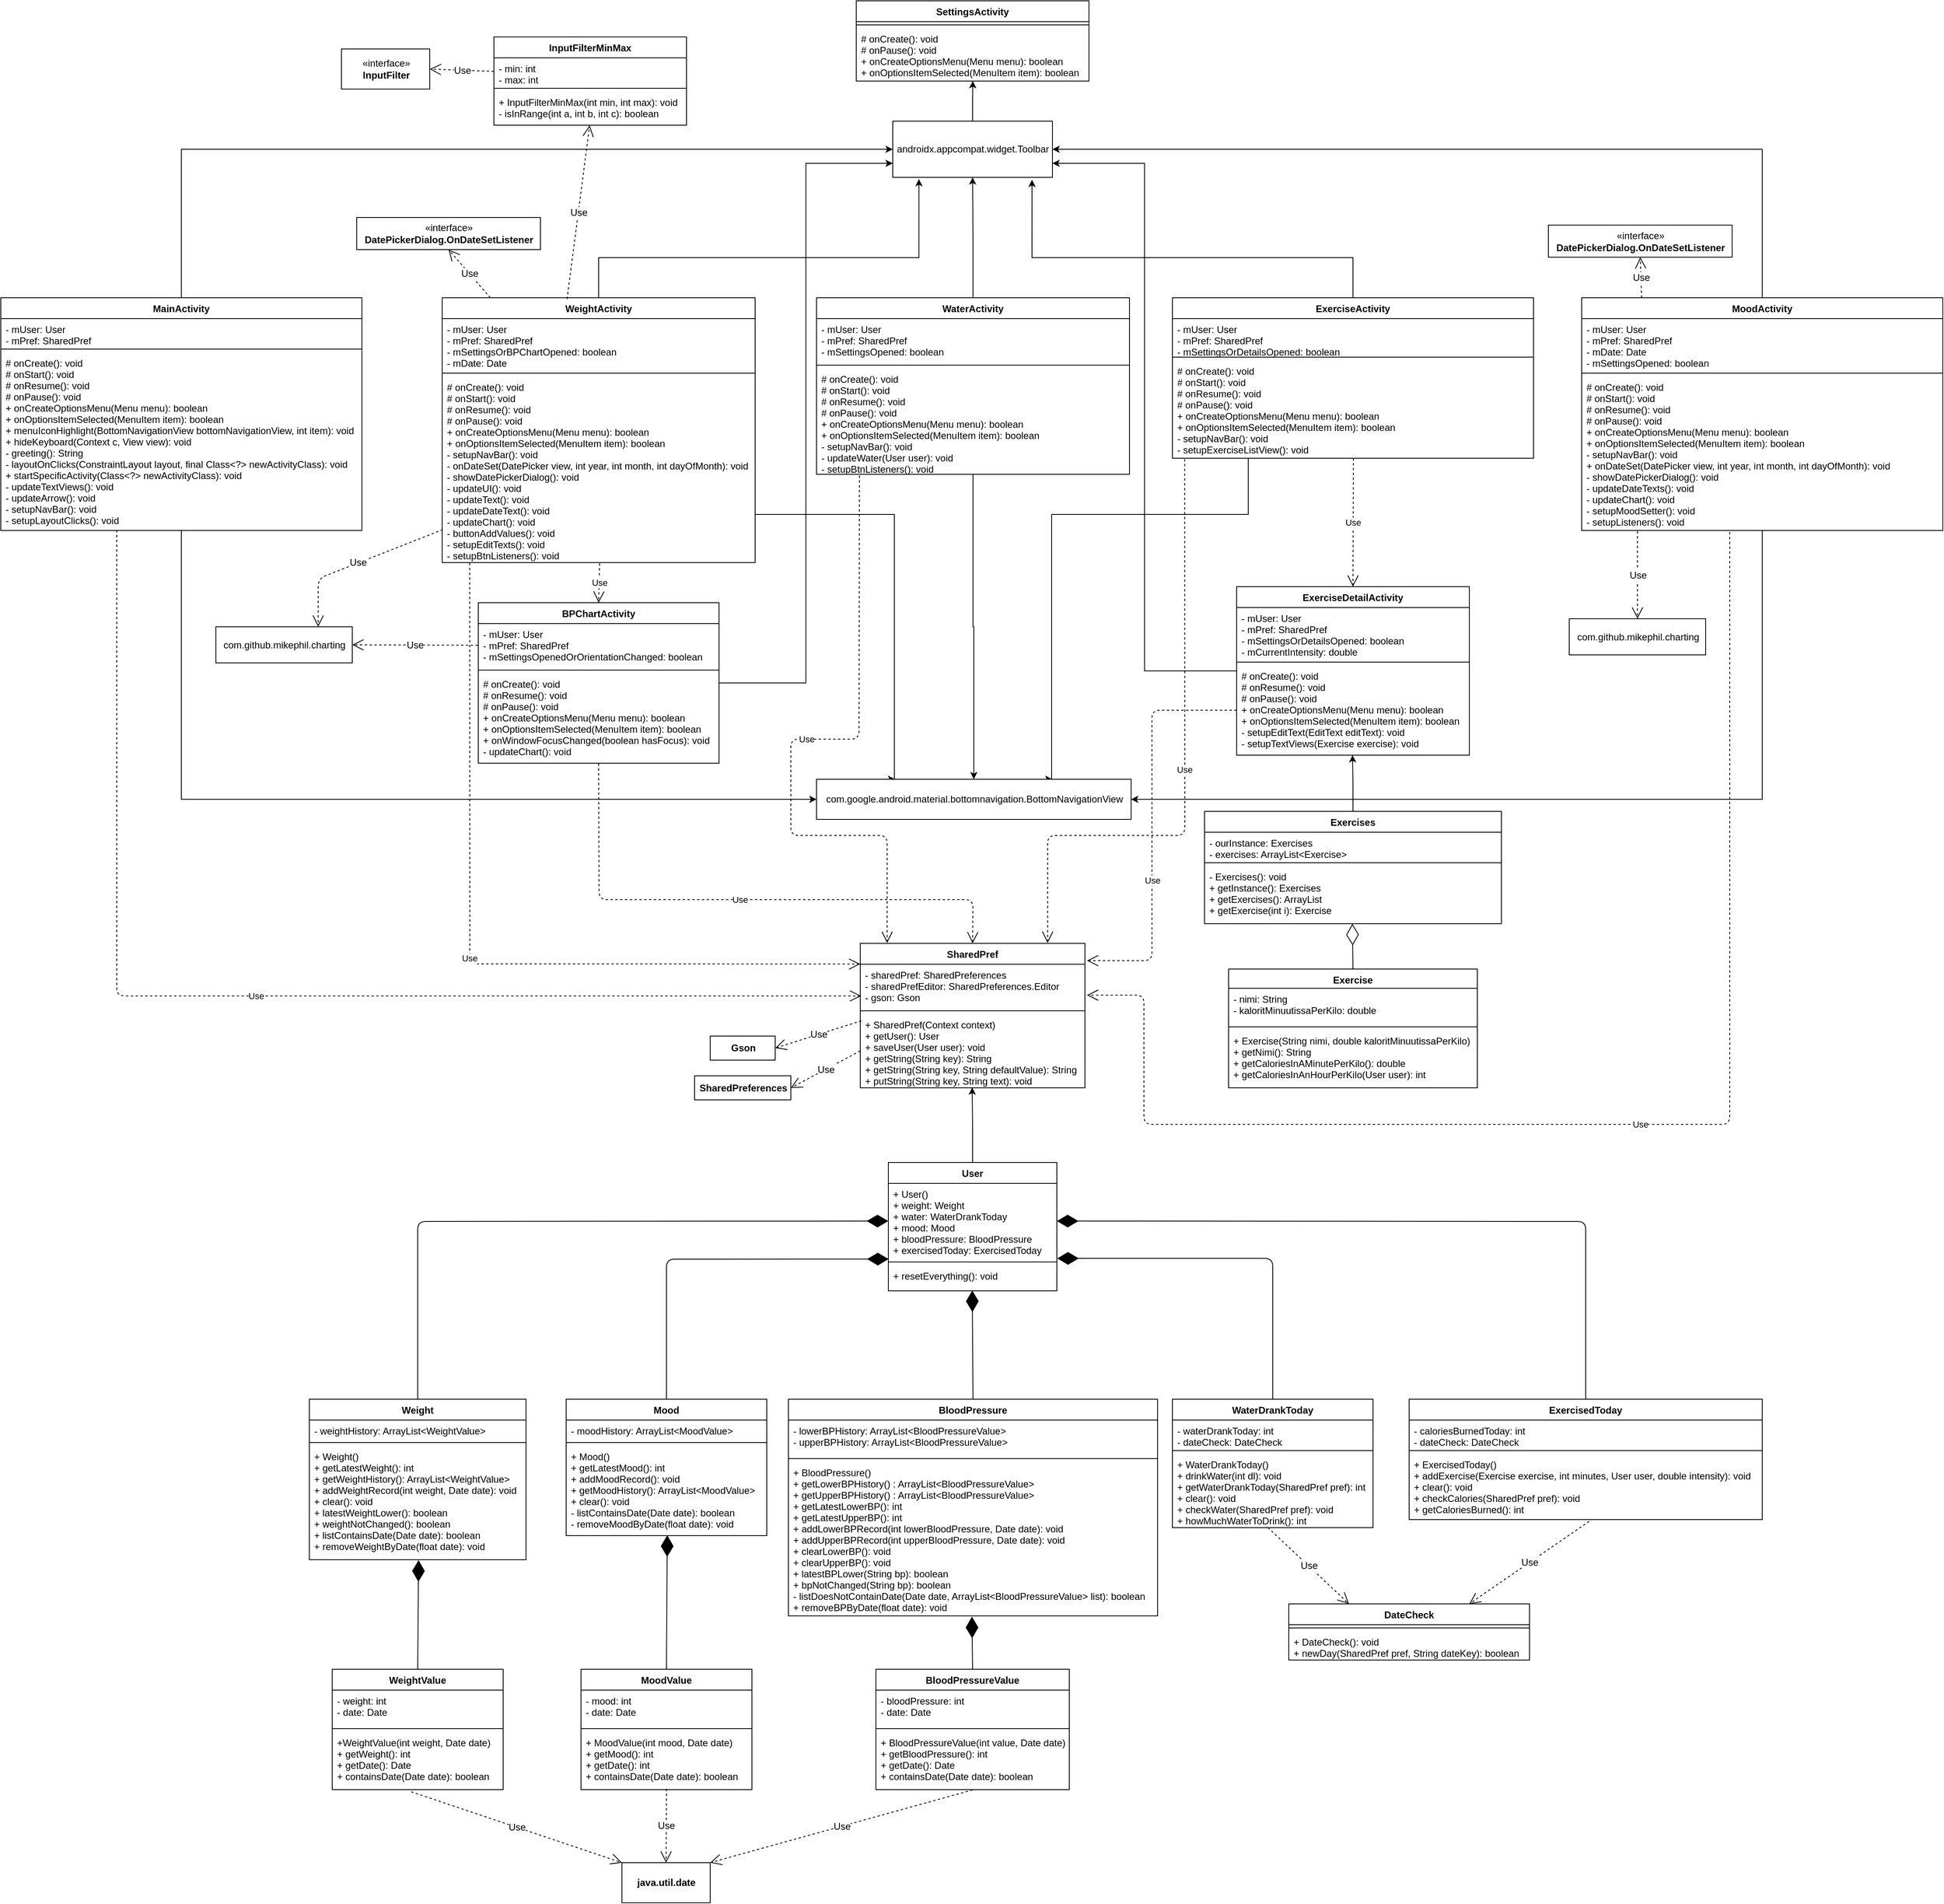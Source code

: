 <mxfile version="12.3.8" type="github" pages="1">
  <diagram id="FKbahxyHsdHMylaBDiBH" name="MeHealth">
    <mxGraphModel dx="4982" dy="3074" grid="1" gridSize="10" guides="1" tooltips="1" connect="1" arrows="1" fold="1" page="1" pageScale="1" pageWidth="827" pageHeight="1169" math="0" shadow="0">
      <root>
        <mxCell id="0"/>
        <mxCell id="1" parent="0"/>
        <mxCell id="xetbOjZ0NvwqFEOl8p7U-7" style="edgeStyle=orthogonalEdgeStyle;rounded=0;orthogonalLoop=1;jettySize=auto;html=1;entryX=0;entryY=0.5;entryDx=0;entryDy=0;fontFamily=Helvetica;fontSize=12;" parent="1" source="yX1x67skVZEZTWmTHK4n-1" target="xetbOjZ0NvwqFEOl8p7U-2" edge="1">
          <mxGeometry relative="1" as="geometry">
            <Array as="points">
              <mxPoint x="-161.5" y="-775"/>
            </Array>
          </mxGeometry>
        </mxCell>
        <mxCell id="xetbOjZ0NvwqFEOl8p7U-17" style="edgeStyle=orthogonalEdgeStyle;rounded=0;orthogonalLoop=1;jettySize=auto;html=1;fontFamily=Helvetica;fontSize=12;entryX=0;entryY=0.5;entryDx=0;entryDy=0;" parent="1" source="yX1x67skVZEZTWmTHK4n-1" target="xetbOjZ0NvwqFEOl8p7U-11" edge="1">
          <mxGeometry relative="1" as="geometry">
            <Array as="points">
              <mxPoint x="-162.5" y="35"/>
            </Array>
            <mxPoint x="567.5" y="120" as="targetPoint"/>
          </mxGeometry>
        </mxCell>
        <mxCell id="yX1x67skVZEZTWmTHK4n-1" value="MainActivity" style="swimlane;fontStyle=1;align=center;verticalAlign=top;childLayout=stackLayout;horizontal=1;startSize=26;horizontalStack=0;resizeParent=1;resizeParentMax=0;resizeLast=0;collapsible=1;marginBottom=0;" parent="1" vertex="1">
          <mxGeometry x="-387" y="-590" width="450" height="290" as="geometry"/>
        </mxCell>
        <mxCell id="yX1x67skVZEZTWmTHK4n-2" value="- mUser: User&#xa;- mPref: SharedPref" style="text;strokeColor=none;fillColor=none;align=left;verticalAlign=top;spacingLeft=4;spacingRight=4;overflow=hidden;rotatable=0;points=[[0,0.5],[1,0.5]];portConstraint=eastwest;" parent="yX1x67skVZEZTWmTHK4n-1" vertex="1">
          <mxGeometry y="26" width="450" height="34" as="geometry"/>
        </mxCell>
        <mxCell id="yX1x67skVZEZTWmTHK4n-3" value="" style="line;strokeWidth=1;fillColor=none;align=left;verticalAlign=middle;spacingTop=-1;spacingLeft=3;spacingRight=3;rotatable=0;labelPosition=right;points=[];portConstraint=eastwest;" parent="yX1x67skVZEZTWmTHK4n-1" vertex="1">
          <mxGeometry y="60" width="450" height="8" as="geometry"/>
        </mxCell>
        <mxCell id="yX1x67skVZEZTWmTHK4n-4" value="# onCreate(): void&#xa;# onStart(): void&#xa;# onResume(): void&#xa;# onPause(): void&#xa;+ onCreateOptionsMenu(Menu menu): boolean&#xa;+ onOptionsItemSelected(MenuItem item): boolean&#xa;+ menuIconHighlight(BottomNavigationView bottomNavigationView, int item): void&#xa;+ hideKeyboard(Context c, View view): void&#xa;- greeting(): String&#xa;- layoutOnClicks(ConstraintLayout layout, final Class&lt;?&gt; newActivityClass): void&#xa;+ startSpecificActivity(Class&lt;?&gt; newActivityClass): void&#xa;- updateTextViews(): void&#xa;- updateArrow(): void &#xa;- setupNavBar(): void&#xa;- setupLayoutClicks(): void" style="text;strokeColor=none;fillColor=none;align=left;verticalAlign=top;spacingLeft=4;spacingRight=4;overflow=hidden;rotatable=0;points=[[0,0.5],[1,0.5]];portConstraint=eastwest;" parent="yX1x67skVZEZTWmTHK4n-1" vertex="1">
          <mxGeometry y="68" width="450" height="222" as="geometry"/>
        </mxCell>
        <mxCell id="xetbOjZ0NvwqFEOl8p7U-6" style="edgeStyle=orthogonalEdgeStyle;rounded=0;orthogonalLoop=1;jettySize=auto;html=1;entryX=0.164;entryY=1.031;entryDx=0;entryDy=0;entryPerimeter=0;fontFamily=Helvetica;fontSize=12;" parent="1" source="yX1x67skVZEZTWmTHK4n-5" target="xetbOjZ0NvwqFEOl8p7U-2" edge="1">
          <mxGeometry relative="1" as="geometry">
            <Array as="points">
              <mxPoint x="358.5" y="-640"/>
              <mxPoint x="757.5" y="-640"/>
            </Array>
          </mxGeometry>
        </mxCell>
        <mxCell id="xetbOjZ0NvwqFEOl8p7U-14" style="edgeStyle=orthogonalEdgeStyle;rounded=0;orthogonalLoop=1;jettySize=auto;html=1;entryX=0.25;entryY=0;entryDx=0;entryDy=0;fontFamily=Helvetica;fontSize=12;" parent="1" source="yX1x67skVZEZTWmTHK4n-5" target="xetbOjZ0NvwqFEOl8p7U-11" edge="1">
          <mxGeometry relative="1" as="geometry">
            <Array as="points">
              <mxPoint x="726.5" y="-320"/>
            </Array>
          </mxGeometry>
        </mxCell>
        <mxCell id="yX1x67skVZEZTWmTHK4n-5" value="WeightActivity&#xa;" style="swimlane;fontStyle=1;align=center;verticalAlign=top;childLayout=stackLayout;horizontal=1;startSize=26;horizontalStack=0;resizeParent=1;resizeParentMax=0;resizeLast=0;collapsible=1;marginBottom=0;" parent="1" vertex="1">
          <mxGeometry x="163" y="-590" width="390" height="330" as="geometry"/>
        </mxCell>
        <mxCell id="U3lXuNvNtGByxPlmGDbf-3" value="Use" style="endArrow=open;endSize=12;dashed=1;html=1;fontFamily=Helvetica;fontSize=12;entryX=0.5;entryY=1;entryDx=0;entryDy=0;" parent="yX1x67skVZEZTWmTHK4n-5" target="U3lXuNvNtGByxPlmGDbf-1" edge="1">
          <mxGeometry width="160" relative="1" as="geometry">
            <mxPoint x="60" as="sourcePoint"/>
            <mxPoint x="220" as="targetPoint"/>
          </mxGeometry>
        </mxCell>
        <mxCell id="yX1x67skVZEZTWmTHK4n-6" value="- mUser: User&#xa;- mPref: SharedPref&#xa;- mSettingsOrBPChartOpened: boolean&#xa;- mDate: Date" style="text;strokeColor=none;fillColor=none;align=left;verticalAlign=top;spacingLeft=4;spacingRight=4;overflow=hidden;rotatable=0;points=[[0,0.5],[1,0.5]];portConstraint=eastwest;" parent="yX1x67skVZEZTWmTHK4n-5" vertex="1">
          <mxGeometry y="26" width="390" height="64" as="geometry"/>
        </mxCell>
        <mxCell id="yX1x67skVZEZTWmTHK4n-7" value="" style="line;strokeWidth=1;fillColor=none;align=left;verticalAlign=middle;spacingTop=-1;spacingLeft=3;spacingRight=3;rotatable=0;labelPosition=right;points=[];portConstraint=eastwest;" parent="yX1x67skVZEZTWmTHK4n-5" vertex="1">
          <mxGeometry y="90" width="390" height="8" as="geometry"/>
        </mxCell>
        <mxCell id="yX1x67skVZEZTWmTHK4n-8" value="# onCreate(): void&#xa;# onStart(): void&#xa;# onResume(): void&#xa;# onPause(): void&#xa;+ onCreateOptionsMenu(Menu menu): boolean&#xa;+ onOptionsItemSelected(MenuItem item): boolean&#xa;- setupNavBar(): void&#xa;- onDateSet(DatePicker view, int year, int month, int dayOfMonth): void&#xa;- showDatePickerDialog(): void&#xa;- updateUI(): void&#xa;- updateText(): void&#xa;- updateDateText(): void&#xa;- updateChart(): void &#xa;- buttonAddValues(): void&#xa;- setupEditTexts(): void&#xa;- setupBtnListeners(): void" style="text;strokeColor=none;fillColor=none;align=left;verticalAlign=top;spacingLeft=4;spacingRight=4;overflow=hidden;rotatable=0;points=[[0,0.5],[1,0.5]];portConstraint=eastwest;" parent="yX1x67skVZEZTWmTHK4n-5" vertex="1">
          <mxGeometry y="98" width="390" height="232" as="geometry"/>
        </mxCell>
        <mxCell id="xetbOjZ0NvwqFEOl8p7U-4" style="edgeStyle=orthogonalEdgeStyle;rounded=0;orthogonalLoop=1;jettySize=auto;html=1;entryX=0.872;entryY=1.043;entryDx=0;entryDy=0;entryPerimeter=0;fontFamily=Helvetica;fontSize=12;" parent="1" source="yX1x67skVZEZTWmTHK4n-9" target="xetbOjZ0NvwqFEOl8p7U-2" edge="1">
          <mxGeometry relative="1" as="geometry">
            <Array as="points">
              <mxPoint x="1298.5" y="-640"/>
              <mxPoint x="898.5" y="-640"/>
            </Array>
          </mxGeometry>
        </mxCell>
        <mxCell id="xetbOjZ0NvwqFEOl8p7U-15" style="edgeStyle=orthogonalEdgeStyle;rounded=0;orthogonalLoop=1;jettySize=auto;html=1;entryX=0.75;entryY=0;entryDx=0;entryDy=0;fontFamily=Helvetica;fontSize=12;" parent="1" source="yX1x67skVZEZTWmTHK4n-9" target="xetbOjZ0NvwqFEOl8p7U-11" edge="1">
          <mxGeometry relative="1" as="geometry">
            <Array as="points">
              <mxPoint x="1167.5" y="-320"/>
              <mxPoint x="922.5" y="-320"/>
            </Array>
          </mxGeometry>
        </mxCell>
        <mxCell id="yX1x67skVZEZTWmTHK4n-9" value="ExerciseActivity" style="swimlane;fontStyle=1;align=center;verticalAlign=top;childLayout=stackLayout;horizontal=1;startSize=26;horizontalStack=0;resizeParent=1;resizeParentMax=0;resizeLast=0;collapsible=1;marginBottom=0;" parent="1" vertex="1">
          <mxGeometry x="1073" y="-590" width="450" height="200" as="geometry"/>
        </mxCell>
        <mxCell id="yX1x67skVZEZTWmTHK4n-10" value="- mUser: User&#xa;- mPref: SharedPref&#xa;- mSettingsOrDetailsOpened: boolean" style="text;strokeColor=none;fillColor=none;align=left;verticalAlign=top;spacingLeft=4;spacingRight=4;overflow=hidden;rotatable=0;points=[[0,0.5],[1,0.5]];portConstraint=eastwest;" parent="yX1x67skVZEZTWmTHK4n-9" vertex="1">
          <mxGeometry y="26" width="450" height="44" as="geometry"/>
        </mxCell>
        <mxCell id="yX1x67skVZEZTWmTHK4n-11" value="" style="line;strokeWidth=1;fillColor=none;align=left;verticalAlign=middle;spacingTop=-1;spacingLeft=3;spacingRight=3;rotatable=0;labelPosition=right;points=[];portConstraint=eastwest;" parent="yX1x67skVZEZTWmTHK4n-9" vertex="1">
          <mxGeometry y="70" width="450" height="8" as="geometry"/>
        </mxCell>
        <mxCell id="yX1x67skVZEZTWmTHK4n-12" value="# onCreate(): void&#xa;# onStart(): void&#xa;# onResume(): void&#xa;# onPause(): void&#xa;+ onCreateOptionsMenu(Menu menu): boolean&#xa;+ onOptionsItemSelected(MenuItem item): boolean&#xa;- setupNavBar(): void&#xa;- setupExerciseListView(): void" style="text;strokeColor=none;fillColor=none;align=left;verticalAlign=top;spacingLeft=4;spacingRight=4;overflow=hidden;rotatable=0;points=[[0,0.5],[1,0.5]];portConstraint=eastwest;" parent="yX1x67skVZEZTWmTHK4n-9" vertex="1">
          <mxGeometry y="78" width="450" height="122" as="geometry"/>
        </mxCell>
        <mxCell id="xetbOjZ0NvwqFEOl8p7U-5" style="edgeStyle=orthogonalEdgeStyle;rounded=0;orthogonalLoop=1;jettySize=auto;html=1;entryX=1;entryY=0.5;entryDx=0;entryDy=0;fontFamily=Helvetica;fontSize=12;" parent="1" source="yX1x67skVZEZTWmTHK4n-13" target="xetbOjZ0NvwqFEOl8p7U-2" edge="1">
          <mxGeometry relative="1" as="geometry">
            <Array as="points">
              <mxPoint x="1808.5" y="-775"/>
            </Array>
          </mxGeometry>
        </mxCell>
        <mxCell id="xetbOjZ0NvwqFEOl8p7U-16" style="edgeStyle=orthogonalEdgeStyle;rounded=0;orthogonalLoop=1;jettySize=auto;html=1;fontFamily=Helvetica;fontSize=12;entryX=1;entryY=0.5;entryDx=0;entryDy=0;" parent="1" source="yX1x67skVZEZTWmTHK4n-13" target="xetbOjZ0NvwqFEOl8p7U-11" edge="1">
          <mxGeometry relative="1" as="geometry">
            <Array as="points">
              <mxPoint x="1807.5" y="35"/>
            </Array>
            <mxPoint x="1037.5" y="100" as="targetPoint"/>
          </mxGeometry>
        </mxCell>
        <mxCell id="yX1x67skVZEZTWmTHK4n-13" value="MoodActivity" style="swimlane;fontStyle=1;align=center;verticalAlign=top;childLayout=stackLayout;horizontal=1;startSize=26;horizontalStack=0;resizeParent=1;resizeParentMax=0;resizeLast=0;collapsible=1;marginBottom=0;" parent="1" vertex="1">
          <mxGeometry x="1583" y="-590" width="450" height="290" as="geometry"/>
        </mxCell>
        <mxCell id="yX1x67skVZEZTWmTHK4n-14" value="- mUser: User&#xa;- mPref: SharedPref&#xa;- mDate: Date&#xa;- mSettingsOpened: boolean" style="text;strokeColor=none;fillColor=none;align=left;verticalAlign=top;spacingLeft=4;spacingRight=4;overflow=hidden;rotatable=0;points=[[0,0.5],[1,0.5]];portConstraint=eastwest;" parent="yX1x67skVZEZTWmTHK4n-13" vertex="1">
          <mxGeometry y="26" width="450" height="64" as="geometry"/>
        </mxCell>
        <mxCell id="yX1x67skVZEZTWmTHK4n-15" value="" style="line;strokeWidth=1;fillColor=none;align=left;verticalAlign=middle;spacingTop=-1;spacingLeft=3;spacingRight=3;rotatable=0;labelPosition=right;points=[];portConstraint=eastwest;" parent="yX1x67skVZEZTWmTHK4n-13" vertex="1">
          <mxGeometry y="90" width="450" height="8" as="geometry"/>
        </mxCell>
        <mxCell id="yX1x67skVZEZTWmTHK4n-16" value="# onCreate(): void&#xa;# onStart(): void&#xa;# onResume(): void&#xa;# onPause(): void&#xa;+ onCreateOptionsMenu(Menu menu): boolean&#xa;+ onOptionsItemSelected(MenuItem item): boolean&#xa;- setupNavBar(): void&#xa;+ onDateSet(DatePicker view, int year, int month, int dayOfMonth): void&#xa;- showDatePickerDialog(): void&#xa;- updateDateTexts(): void&#xa;- updateChart(): void&#xa;- setupMoodSetter(): void&#xa;- setupListeners(): void" style="text;strokeColor=none;fillColor=none;align=left;verticalAlign=top;spacingLeft=4;spacingRight=4;overflow=hidden;rotatable=0;points=[[0,0.5],[1,0.5]];portConstraint=eastwest;" parent="yX1x67skVZEZTWmTHK4n-13" vertex="1">
          <mxGeometry y="98" width="450" height="192" as="geometry"/>
        </mxCell>
        <mxCell id="yX1x67skVZEZTWmTHK4n-21" value="SettingsActivity" style="swimlane;fontStyle=1;align=center;verticalAlign=top;childLayout=stackLayout;horizontal=1;startSize=26;horizontalStack=0;resizeParent=1;resizeParentMax=0;resizeLast=0;collapsible=1;marginBottom=0;" parent="1" vertex="1">
          <mxGeometry x="679" y="-960" width="290" height="100" as="geometry"/>
        </mxCell>
        <mxCell id="yX1x67skVZEZTWmTHK4n-23" value="" style="line;strokeWidth=1;fillColor=none;align=left;verticalAlign=middle;spacingTop=-1;spacingLeft=3;spacingRight=3;rotatable=0;labelPosition=right;points=[];portConstraint=eastwest;" parent="yX1x67skVZEZTWmTHK4n-21" vertex="1">
          <mxGeometry y="26" width="290" height="8" as="geometry"/>
        </mxCell>
        <mxCell id="yX1x67skVZEZTWmTHK4n-24" value="# onCreate(): void&#xa;# onPause(): void&#xa;+ onCreateOptionsMenu(Menu menu): boolean&#xa;+ onOptionsItemSelected(MenuItem item): boolean&#xa;" style="text;strokeColor=none;fillColor=none;align=left;verticalAlign=top;spacingLeft=4;spacingRight=4;overflow=hidden;rotatable=0;points=[[0,0.5],[1,0.5]];portConstraint=eastwest;" parent="yX1x67skVZEZTWmTHK4n-21" vertex="1">
          <mxGeometry y="34" width="290" height="66" as="geometry"/>
        </mxCell>
        <mxCell id="xetbOjZ0NvwqFEOl8p7U-10" style="edgeStyle=orthogonalEdgeStyle;rounded=0;orthogonalLoop=1;jettySize=auto;html=1;entryX=1;entryY=0.75;entryDx=0;entryDy=0;fontFamily=Helvetica;fontSize=12;" parent="1" source="yX1x67skVZEZTWmTHK4n-25" target="xetbOjZ0NvwqFEOl8p7U-2" edge="1">
          <mxGeometry relative="1" as="geometry"/>
        </mxCell>
        <mxCell id="yX1x67skVZEZTWmTHK4n-25" value="ExerciseDetailActivity" style="swimlane;fontStyle=1;align=center;verticalAlign=top;childLayout=stackLayout;horizontal=1;startSize=26;horizontalStack=0;resizeParent=1;resizeParentMax=0;resizeLast=0;collapsible=1;marginBottom=0;" parent="1" vertex="1">
          <mxGeometry x="1153" y="-230" width="290" height="210" as="geometry"/>
        </mxCell>
        <mxCell id="yX1x67skVZEZTWmTHK4n-26" value="- mUser: User&#xa;- mPref: SharedPref&#xa;- mSettingsOrDetailsOpened: boolean&#xa;- mCurrentIntensity: double" style="text;strokeColor=none;fillColor=none;align=left;verticalAlign=top;spacingLeft=4;spacingRight=4;overflow=hidden;rotatable=0;points=[[0,0.5],[1,0.5]];portConstraint=eastwest;" parent="yX1x67skVZEZTWmTHK4n-25" vertex="1">
          <mxGeometry y="26" width="290" height="64" as="geometry"/>
        </mxCell>
        <mxCell id="yX1x67skVZEZTWmTHK4n-27" value="" style="line;strokeWidth=1;fillColor=none;align=left;verticalAlign=middle;spacingTop=-1;spacingLeft=3;spacingRight=3;rotatable=0;labelPosition=right;points=[];portConstraint=eastwest;" parent="yX1x67skVZEZTWmTHK4n-25" vertex="1">
          <mxGeometry y="90" width="290" height="8" as="geometry"/>
        </mxCell>
        <mxCell id="yX1x67skVZEZTWmTHK4n-28" value="# onCreate(): void&#xa;# onResume(): void&#xa;# onPause(): void&#xa;+ onCreateOptionsMenu(Menu menu): boolean&#xa;+ onOptionsItemSelected(MenuItem item): boolean&#xa;- setupEditText(EditText editText): void&#xa;- setupTextViews(Exercise exercise): void&#xa;" style="text;strokeColor=none;fillColor=none;align=left;verticalAlign=top;spacingLeft=4;spacingRight=4;overflow=hidden;rotatable=0;points=[[0,0.5],[1,0.5]];portConstraint=eastwest;" parent="yX1x67skVZEZTWmTHK4n-25" vertex="1">
          <mxGeometry y="98" width="290" height="112" as="geometry"/>
        </mxCell>
        <mxCell id="xetbOjZ0NvwqFEOl8p7U-9" style="edgeStyle=orthogonalEdgeStyle;rounded=0;orthogonalLoop=1;jettySize=auto;html=1;entryX=0;entryY=0.75;entryDx=0;entryDy=0;fontFamily=Helvetica;fontSize=12;" parent="1" source="yX1x67skVZEZTWmTHK4n-29" target="xetbOjZ0NvwqFEOl8p7U-2" edge="1">
          <mxGeometry relative="1" as="geometry"/>
        </mxCell>
        <mxCell id="yX1x67skVZEZTWmTHK4n-29" value="BPChartActivity" style="swimlane;fontStyle=1;align=center;verticalAlign=top;childLayout=stackLayout;horizontal=1;startSize=26;horizontalStack=0;resizeParent=1;resizeParentMax=0;resizeLast=0;collapsible=1;marginBottom=0;" parent="1" vertex="1">
          <mxGeometry x="208" y="-210" width="300" height="200" as="geometry"/>
        </mxCell>
        <mxCell id="yX1x67skVZEZTWmTHK4n-30" value="- mUser: User&#xa;- mPref: SharedPref&#xa;- mSettingsOpenedOrOrientationChanged: boolean" style="text;strokeColor=none;fillColor=none;align=left;verticalAlign=top;spacingLeft=4;spacingRight=4;overflow=hidden;rotatable=0;points=[[0,0.5],[1,0.5]];portConstraint=eastwest;" parent="yX1x67skVZEZTWmTHK4n-29" vertex="1">
          <mxGeometry y="26" width="300" height="54" as="geometry"/>
        </mxCell>
        <mxCell id="yX1x67skVZEZTWmTHK4n-31" value="" style="line;strokeWidth=1;fillColor=none;align=left;verticalAlign=middle;spacingTop=-1;spacingLeft=3;spacingRight=3;rotatable=0;labelPosition=right;points=[];portConstraint=eastwest;" parent="yX1x67skVZEZTWmTHK4n-29" vertex="1">
          <mxGeometry y="80" width="300" height="8" as="geometry"/>
        </mxCell>
        <mxCell id="yX1x67skVZEZTWmTHK4n-32" value="# onCreate(): void&#xa;# onResume(): void&#xa;# onPause(): void&#xa;+ onCreateOptionsMenu(Menu menu): boolean&#xa;+ onOptionsItemSelected(MenuItem item): boolean&#xa;+ onWindowFocusChanged(boolean hasFocus): void&#xa;- updateChart(): void" style="text;strokeColor=none;fillColor=none;align=left;verticalAlign=top;spacingLeft=4;spacingRight=4;overflow=hidden;rotatable=0;points=[[0,0.5],[1,0.5]];portConstraint=eastwest;" parent="yX1x67skVZEZTWmTHK4n-29" vertex="1">
          <mxGeometry y="88" width="300" height="112" as="geometry"/>
        </mxCell>
        <mxCell id="xetbOjZ0NvwqFEOl8p7U-3" style="edgeStyle=orthogonalEdgeStyle;rounded=0;orthogonalLoop=1;jettySize=auto;html=1;entryX=0.5;entryY=1;entryDx=0;entryDy=0;fontFamily=Helvetica;fontSize=12;exitX=0.5;exitY=0;exitDx=0;exitDy=0;" parent="1" source="yX1x67skVZEZTWmTHK4n-17" target="xetbOjZ0NvwqFEOl8p7U-2" edge="1">
          <mxGeometry relative="1" as="geometry"/>
        </mxCell>
        <mxCell id="xetbOjZ0NvwqFEOl8p7U-13" style="edgeStyle=orthogonalEdgeStyle;rounded=0;orthogonalLoop=1;jettySize=auto;html=1;entryX=0.5;entryY=0;entryDx=0;entryDy=0;fontFamily=Helvetica;fontSize=12;" parent="1" source="yX1x67skVZEZTWmTHK4n-17" target="xetbOjZ0NvwqFEOl8p7U-11" edge="1">
          <mxGeometry relative="1" as="geometry"/>
        </mxCell>
        <mxCell id="yX1x67skVZEZTWmTHK4n-17" value="WaterActivity&#xa;" style="swimlane;fontStyle=1;align=center;verticalAlign=top;childLayout=stackLayout;horizontal=1;startSize=26;horizontalStack=0;resizeParent=1;resizeParentMax=0;resizeLast=0;collapsible=1;marginBottom=0;" parent="1" vertex="1">
          <mxGeometry x="629.5" y="-590" width="390" height="220" as="geometry"/>
        </mxCell>
        <mxCell id="yX1x67skVZEZTWmTHK4n-18" value="- mUser: User&#xa;- mPref: SharedPref&#xa;- mSettingsOpened: boolean" style="text;strokeColor=none;fillColor=none;align=left;verticalAlign=top;spacingLeft=4;spacingRight=4;overflow=hidden;rotatable=0;points=[[0,0.5],[1,0.5]];portConstraint=eastwest;" parent="yX1x67skVZEZTWmTHK4n-17" vertex="1">
          <mxGeometry y="26" width="390" height="54" as="geometry"/>
        </mxCell>
        <mxCell id="yX1x67skVZEZTWmTHK4n-19" value="" style="line;strokeWidth=1;fillColor=none;align=left;verticalAlign=middle;spacingTop=-1;spacingLeft=3;spacingRight=3;rotatable=0;labelPosition=right;points=[];portConstraint=eastwest;" parent="yX1x67skVZEZTWmTHK4n-17" vertex="1">
          <mxGeometry y="80" width="390" height="8" as="geometry"/>
        </mxCell>
        <mxCell id="yX1x67skVZEZTWmTHK4n-20" value="# onCreate(): void&#xa;# onStart(): void&#xa;# onResume(): void&#xa;# onPause(): void&#xa;+ onCreateOptionsMenu(Menu menu): boolean&#xa;+ onOptionsItemSelected(MenuItem item): boolean&#xa;- setupNavBar(): void&#xa;- updateWater(User user): void&#xa;- setupBtnListeners(): void&#xa;" style="text;strokeColor=none;fillColor=none;align=left;verticalAlign=top;spacingLeft=4;spacingRight=4;overflow=hidden;rotatable=0;points=[[0,0.5],[1,0.5]];portConstraint=eastwest;" parent="yX1x67skVZEZTWmTHK4n-17" vertex="1">
          <mxGeometry y="88" width="390" height="132" as="geometry"/>
        </mxCell>
        <mxCell id="U3lXuNvNtGByxPlmGDbf-1" value="«interface»&lt;br&gt;&lt;b&gt;DatePickerDialog.OnDateSetListener&lt;/b&gt;" style="html=1;fontFamily=Helvetica;fontSize=12;" parent="1" vertex="1">
          <mxGeometry x="56.5" y="-690" width="229" height="40" as="geometry"/>
        </mxCell>
        <mxCell id="U3lXuNvNtGByxPlmGDbf-4" value="Use" style="endArrow=open;endSize=12;dashed=1;html=1;fontFamily=Helvetica;fontSize=12;entryX=0.5;entryY=1;entryDx=0;entryDy=0;exitX=0.166;exitY=0;exitDx=0;exitDy=0;exitPerimeter=0;" parent="1" source="yX1x67skVZEZTWmTHK4n-13" target="U3lXuNvNtGByxPlmGDbf-5" edge="1">
          <mxGeometry width="160" relative="1" as="geometry">
            <mxPoint x="1723.0" y="-590.0" as="sourcePoint"/>
            <mxPoint x="1993" y="-660" as="targetPoint"/>
          </mxGeometry>
        </mxCell>
        <mxCell id="U3lXuNvNtGByxPlmGDbf-5" value="«interface»&lt;br&gt;&lt;b&gt;DatePickerDialog.OnDateSetListener&lt;/b&gt;" style="html=1;fontFamily=Helvetica;fontSize=12;" parent="1" vertex="1">
          <mxGeometry x="1541.5" y="-680.5" width="229" height="40" as="geometry"/>
        </mxCell>
        <mxCell id="JUJ3YWlET1mfxkH43ivG-1" style="edgeStyle=orthogonalEdgeStyle;rounded=0;orthogonalLoop=1;jettySize=auto;html=1;entryX=0.498;entryY=0.995;entryDx=0;entryDy=0;entryPerimeter=0;exitX=0.5;exitY=0;exitDx=0;exitDy=0;" parent="1" source="BoZ6NvaPZbOIna1a6K3g-1" target="0g05WOXFTbdQwdRqPsYu-45" edge="1">
          <mxGeometry relative="1" as="geometry"/>
        </mxCell>
        <mxCell id="BoZ6NvaPZbOIna1a6K3g-1" value="User" style="swimlane;fontStyle=1;align=center;verticalAlign=top;childLayout=stackLayout;horizontal=1;startSize=26;horizontalStack=0;resizeParent=1;resizeParentMax=0;resizeLast=0;collapsible=1;marginBottom=0;fontFamily=Helvetica;fontSize=12;" parent="1" vertex="1">
          <mxGeometry x="719" y="487.5" width="210" height="160" as="geometry"/>
        </mxCell>
        <mxCell id="BoZ6NvaPZbOIna1a6K3g-2" value="+ User()&#xa;+ weight: Weight&#xa;+ water: WaterDrankToday&#xa;+ mood: Mood&#xa;+ bloodPressure: BloodPressure&#xa;+ exercisedToday: ExercisedToday" style="text;strokeColor=none;fillColor=none;align=left;verticalAlign=top;spacingLeft=4;spacingRight=4;overflow=hidden;rotatable=0;points=[[0,0.5],[1,0.5]];portConstraint=eastwest;" parent="BoZ6NvaPZbOIna1a6K3g-1" vertex="1">
          <mxGeometry y="26" width="210" height="94" as="geometry"/>
        </mxCell>
        <mxCell id="BoZ6NvaPZbOIna1a6K3g-3" value="" style="line;strokeWidth=1;fillColor=none;align=left;verticalAlign=middle;spacingTop=-1;spacingLeft=3;spacingRight=3;rotatable=0;labelPosition=right;points=[];portConstraint=eastwest;" parent="BoZ6NvaPZbOIna1a6K3g-1" vertex="1">
          <mxGeometry y="120" width="210" height="8" as="geometry"/>
        </mxCell>
        <mxCell id="BoZ6NvaPZbOIna1a6K3g-4" value="+ resetEverything(): void" style="text;strokeColor=none;fillColor=none;align=left;verticalAlign=top;spacingLeft=4;spacingRight=4;overflow=hidden;rotatable=0;points=[[0,0.5],[1,0.5]];portConstraint=eastwest;" parent="BoZ6NvaPZbOIna1a6K3g-1" vertex="1">
          <mxGeometry y="128" width="210" height="32" as="geometry"/>
        </mxCell>
        <mxCell id="BoZ6NvaPZbOIna1a6K3g-6" value="Weight" style="swimlane;fontStyle=1;align=center;verticalAlign=top;childLayout=stackLayout;horizontal=1;startSize=26;horizontalStack=0;resizeParent=1;resizeParentMax=0;resizeLast=0;collapsible=1;marginBottom=0;fontFamily=Helvetica;fontSize=12;" parent="1" vertex="1">
          <mxGeometry x="-2.5" y="782.5" width="270" height="200" as="geometry"/>
        </mxCell>
        <mxCell id="BoZ6NvaPZbOIna1a6K3g-7" value="- weightHistory: ArrayList&lt;WeightValue&gt;&#xa;" style="text;strokeColor=none;fillColor=none;align=left;verticalAlign=top;spacingLeft=4;spacingRight=4;overflow=hidden;rotatable=0;points=[[0,0.5],[1,0.5]];portConstraint=eastwest;" parent="BoZ6NvaPZbOIna1a6K3g-6" vertex="1">
          <mxGeometry y="26" width="270" height="24" as="geometry"/>
        </mxCell>
        <mxCell id="BoZ6NvaPZbOIna1a6K3g-8" value="" style="line;strokeWidth=1;fillColor=none;align=left;verticalAlign=middle;spacingTop=-1;spacingLeft=3;spacingRight=3;rotatable=0;labelPosition=right;points=[];portConstraint=eastwest;" parent="BoZ6NvaPZbOIna1a6K3g-6" vertex="1">
          <mxGeometry y="50" width="270" height="8" as="geometry"/>
        </mxCell>
        <mxCell id="BoZ6NvaPZbOIna1a6K3g-9" value="+ Weight()&#xa;+ getLatestWeight(): int&#xa;+ getWeightHistory(): ArrayList&lt;WeightValue&gt;&#xa;+ addWeightRecord(int weight, Date date): void&#xa;+ clear(): void&#xa;+ latestWeightLower(): boolean&#xa;+ weightNotChanged(): boolean&#xa;+ listContainsDate(Date date): boolean&#xa;+ removeWeightByDate(float date): void" style="text;strokeColor=none;fillColor=none;align=left;verticalAlign=top;spacingLeft=4;spacingRight=4;overflow=hidden;rotatable=0;points=[[0,0.5],[1,0.5]];portConstraint=eastwest;" parent="BoZ6NvaPZbOIna1a6K3g-6" vertex="1">
          <mxGeometry y="58" width="270" height="142" as="geometry"/>
        </mxCell>
        <mxCell id="BoZ6NvaPZbOIna1a6K3g-11" value="WaterDrankToday" style="swimlane;fontStyle=1;align=center;verticalAlign=top;childLayout=stackLayout;horizontal=1;startSize=26;horizontalStack=0;resizeParent=1;resizeParentMax=0;resizeLast=0;collapsible=1;marginBottom=0;fontFamily=Helvetica;fontSize=12;" parent="1" vertex="1">
          <mxGeometry x="1073" y="782.5" width="250" height="160" as="geometry"/>
        </mxCell>
        <mxCell id="BoZ6NvaPZbOIna1a6K3g-12" value="- waterDrankToday: int&#xa;- dateCheck: DateCheck" style="text;strokeColor=none;fillColor=none;align=left;verticalAlign=top;spacingLeft=4;spacingRight=4;overflow=hidden;rotatable=0;points=[[0,0.5],[1,0.5]];portConstraint=eastwest;" parent="BoZ6NvaPZbOIna1a6K3g-11" vertex="1">
          <mxGeometry y="26" width="250" height="34" as="geometry"/>
        </mxCell>
        <mxCell id="BoZ6NvaPZbOIna1a6K3g-13" value="" style="line;strokeWidth=1;fillColor=none;align=left;verticalAlign=middle;spacingTop=-1;spacingLeft=3;spacingRight=3;rotatable=0;labelPosition=right;points=[];portConstraint=eastwest;" parent="BoZ6NvaPZbOIna1a6K3g-11" vertex="1">
          <mxGeometry y="60" width="250" height="8" as="geometry"/>
        </mxCell>
        <mxCell id="BoZ6NvaPZbOIna1a6K3g-14" value="+ WaterDrankToday()&#xa;+ drinkWater(int dl): void&#xa;+ getWaterDrankToday(SharedPref pref): int&#xa;+ clear(): void&#xa;+ checkWater(SharedPref pref): void&#xa;+ howMuchWaterToDrink(): int" style="text;strokeColor=none;fillColor=none;align=left;verticalAlign=top;spacingLeft=4;spacingRight=4;overflow=hidden;rotatable=0;points=[[0,0.5],[1,0.5]];portConstraint=eastwest;" parent="BoZ6NvaPZbOIna1a6K3g-11" vertex="1">
          <mxGeometry y="68" width="250" height="92" as="geometry"/>
        </mxCell>
        <mxCell id="BoZ6NvaPZbOIna1a6K3g-16" value="Mood" style="swimlane;fontStyle=1;align=center;verticalAlign=top;childLayout=stackLayout;horizontal=1;startSize=26;horizontalStack=0;resizeParent=1;resizeParentMax=0;resizeLast=0;collapsible=1;marginBottom=0;fontFamily=Helvetica;fontSize=12;" parent="1" vertex="1">
          <mxGeometry x="317.5" y="782.5" width="250" height="170" as="geometry"/>
        </mxCell>
        <mxCell id="BoZ6NvaPZbOIna1a6K3g-17" value="- moodHistory: ArrayList&lt;MoodValue&gt;" style="text;strokeColor=none;fillColor=none;align=left;verticalAlign=top;spacingLeft=4;spacingRight=4;overflow=hidden;rotatable=0;points=[[0,0.5],[1,0.5]];portConstraint=eastwest;" parent="BoZ6NvaPZbOIna1a6K3g-16" vertex="1">
          <mxGeometry y="26" width="250" height="24" as="geometry"/>
        </mxCell>
        <mxCell id="BoZ6NvaPZbOIna1a6K3g-18" value="" style="line;strokeWidth=1;fillColor=none;align=left;verticalAlign=middle;spacingTop=-1;spacingLeft=3;spacingRight=3;rotatable=0;labelPosition=right;points=[];portConstraint=eastwest;" parent="BoZ6NvaPZbOIna1a6K3g-16" vertex="1">
          <mxGeometry y="50" width="250" height="8" as="geometry"/>
        </mxCell>
        <mxCell id="BoZ6NvaPZbOIna1a6K3g-19" value="+ Mood()&#xa;+ getLatestMood(): int&#xa;+ addMoodRecord(): void&#xa;+ getMoodHistory(): ArrayList&lt;MoodValue&gt;&#xa;+ clear(): void&#xa;- listContainsDate(Date date): boolean&#xa;- removeMoodByDate(float date): void" style="text;strokeColor=none;fillColor=none;align=left;verticalAlign=top;spacingLeft=4;spacingRight=4;overflow=hidden;rotatable=0;points=[[0,0.5],[1,0.5]];portConstraint=eastwest;" parent="BoZ6NvaPZbOIna1a6K3g-16" vertex="1">
          <mxGeometry y="58" width="250" height="112" as="geometry"/>
        </mxCell>
        <mxCell id="BoZ6NvaPZbOIna1a6K3g-21" value="BloodPressure" style="swimlane;fontStyle=1;align=center;verticalAlign=top;childLayout=stackLayout;horizontal=1;startSize=26;horizontalStack=0;resizeParent=1;resizeParentMax=0;resizeLast=0;collapsible=1;marginBottom=0;fontFamily=Helvetica;fontSize=12;" parent="1" vertex="1">
          <mxGeometry x="594.5" y="782.5" width="460" height="270" as="geometry"/>
        </mxCell>
        <mxCell id="BoZ6NvaPZbOIna1a6K3g-22" value="- lowerBPHistory: ArrayList&lt;BloodPressureValue&gt;&#xa;- upperBPHistory: ArrayList&lt;BloodPressureValue&gt;" style="text;strokeColor=none;fillColor=none;align=left;verticalAlign=top;spacingLeft=4;spacingRight=4;overflow=hidden;rotatable=0;points=[[0,0.5],[1,0.5]];portConstraint=eastwest;" parent="BoZ6NvaPZbOIna1a6K3g-21" vertex="1">
          <mxGeometry y="26" width="460" height="44" as="geometry"/>
        </mxCell>
        <mxCell id="BoZ6NvaPZbOIna1a6K3g-23" value="" style="line;strokeWidth=1;fillColor=none;align=left;verticalAlign=middle;spacingTop=-1;spacingLeft=3;spacingRight=3;rotatable=0;labelPosition=right;points=[];portConstraint=eastwest;" parent="BoZ6NvaPZbOIna1a6K3g-21" vertex="1">
          <mxGeometry y="70" width="460" height="8" as="geometry"/>
        </mxCell>
        <mxCell id="BoZ6NvaPZbOIna1a6K3g-24" value="+ BloodPressure()&#xa;+ getLowerBPHistory() : ArrayList&lt;BloodPressureValue&gt;&#xa;+ getUpperBPHistory() : ArrayList&lt;BloodPressureValue&gt;&#xa;+ getLatestLowerBP(): int&#xa;+ getLatestUpperBP(): int&#xa;+ addLowerBPRecord(int lowerBloodPressure, Date date): void&#xa;+ addUpperBPRecord(int upperBloodPressure, Date date): void&#xa;+ clearLowerBP(): void&#xa;+ clearUpperBP(): void&#xa;+ latestBPLower(String bp): boolean&#xa;+ bpNotChanged(String bp): boolean&#xa;- listDoesNotContainDate(Date date, ArrayList&lt;BloodPressureValue&gt; list): boolean&#xa;+ removeBPByDate(float date): void" style="text;strokeColor=none;fillColor=none;align=left;verticalAlign=top;spacingLeft=4;spacingRight=4;overflow=hidden;rotatable=0;points=[[0,0.5],[1,0.5]];portConstraint=eastwest;" parent="BoZ6NvaPZbOIna1a6K3g-21" vertex="1">
          <mxGeometry y="78" width="460" height="192" as="geometry"/>
        </mxCell>
        <mxCell id="BoZ6NvaPZbOIna1a6K3g-26" value="ExercisedToday" style="swimlane;fontStyle=1;align=center;verticalAlign=top;childLayout=stackLayout;horizontal=1;startSize=26;horizontalStack=0;resizeParent=1;resizeParentMax=0;resizeLast=0;collapsible=1;marginBottom=0;fontFamily=Helvetica;fontSize=12;" parent="1" vertex="1">
          <mxGeometry x="1368" y="782.5" width="440" height="150" as="geometry"/>
        </mxCell>
        <mxCell id="BoZ6NvaPZbOIna1a6K3g-27" value="- caloriesBurnedToday: int&#xa;- dateCheck: DateCheck" style="text;strokeColor=none;fillColor=none;align=left;verticalAlign=top;spacingLeft=4;spacingRight=4;overflow=hidden;rotatable=0;points=[[0,0.5],[1,0.5]];portConstraint=eastwest;" parent="BoZ6NvaPZbOIna1a6K3g-26" vertex="1">
          <mxGeometry y="26" width="440" height="34" as="geometry"/>
        </mxCell>
        <mxCell id="BoZ6NvaPZbOIna1a6K3g-28" value="" style="line;strokeWidth=1;fillColor=none;align=left;verticalAlign=middle;spacingTop=-1;spacingLeft=3;spacingRight=3;rotatable=0;labelPosition=right;points=[];portConstraint=eastwest;" parent="BoZ6NvaPZbOIna1a6K3g-26" vertex="1">
          <mxGeometry y="60" width="440" height="8" as="geometry"/>
        </mxCell>
        <mxCell id="BoZ6NvaPZbOIna1a6K3g-29" value="+ ExercisedToday()&#xa;+ addExercise(Exercise exercise, int minutes, User user, double intensity): void&#xa;+ clear(): void&#xa;+ checkCalories(SharedPref pref): void&#xa;+ getCaloriesBurned(): int" style="text;strokeColor=none;fillColor=none;align=left;verticalAlign=top;spacingLeft=4;spacingRight=4;overflow=hidden;rotatable=0;points=[[0,0.5],[1,0.5]];portConstraint=eastwest;" parent="BoZ6NvaPZbOIna1a6K3g-26" vertex="1">
          <mxGeometry y="68" width="440" height="82" as="geometry"/>
        </mxCell>
        <mxCell id="BoZ6NvaPZbOIna1a6K3g-31" value="BloodPressureValue" style="swimlane;fontStyle=1;align=center;verticalAlign=top;childLayout=stackLayout;horizontal=1;startSize=26;horizontalStack=0;resizeParent=1;resizeParentMax=0;resizeLast=0;collapsible=1;marginBottom=0;fontFamily=Helvetica;fontSize=12;" parent="1" vertex="1">
          <mxGeometry x="703.5" y="1119" width="241" height="150" as="geometry"/>
        </mxCell>
        <mxCell id="BoZ6NvaPZbOIna1a6K3g-32" value="- bloodPressure: int&#xa;- date: Date" style="text;strokeColor=none;fillColor=none;align=left;verticalAlign=top;spacingLeft=4;spacingRight=4;overflow=hidden;rotatable=0;points=[[0,0.5],[1,0.5]];portConstraint=eastwest;" parent="BoZ6NvaPZbOIna1a6K3g-31" vertex="1">
          <mxGeometry y="26" width="241" height="44" as="geometry"/>
        </mxCell>
        <mxCell id="BoZ6NvaPZbOIna1a6K3g-33" value="" style="line;strokeWidth=1;fillColor=none;align=left;verticalAlign=middle;spacingTop=-1;spacingLeft=3;spacingRight=3;rotatable=0;labelPosition=right;points=[];portConstraint=eastwest;" parent="BoZ6NvaPZbOIna1a6K3g-31" vertex="1">
          <mxGeometry y="70" width="241" height="8" as="geometry"/>
        </mxCell>
        <mxCell id="BoZ6NvaPZbOIna1a6K3g-34" value="+ BloodPressureValue(int value, Date date)&#xa;+ getBloodPressure(): int&#xa;+ getDate(): Date&#xa;+ containsDate(Date date): boolean &#xa;" style="text;strokeColor=none;fillColor=none;align=left;verticalAlign=top;spacingLeft=4;spacingRight=4;overflow=hidden;rotatable=0;points=[[0,0.5],[1,0.5]];portConstraint=eastwest;" parent="BoZ6NvaPZbOIna1a6K3g-31" vertex="1">
          <mxGeometry y="78" width="241" height="72" as="geometry"/>
        </mxCell>
        <mxCell id="BoZ6NvaPZbOIna1a6K3g-36" value="MoodValue" style="swimlane;fontStyle=1;align=center;verticalAlign=top;childLayout=stackLayout;horizontal=1;startSize=26;horizontalStack=0;resizeParent=1;resizeParentMax=0;resizeLast=0;collapsible=1;marginBottom=0;fontFamily=Helvetica;fontSize=12;" parent="1" vertex="1">
          <mxGeometry x="336" y="1119" width="213" height="150" as="geometry"/>
        </mxCell>
        <mxCell id="BoZ6NvaPZbOIna1a6K3g-37" value="- mood: int&#xa;- date: Date" style="text;strokeColor=none;fillColor=none;align=left;verticalAlign=top;spacingLeft=4;spacingRight=4;overflow=hidden;rotatable=0;points=[[0,0.5],[1,0.5]];portConstraint=eastwest;" parent="BoZ6NvaPZbOIna1a6K3g-36" vertex="1">
          <mxGeometry y="26" width="213" height="44" as="geometry"/>
        </mxCell>
        <mxCell id="BoZ6NvaPZbOIna1a6K3g-38" value="" style="line;strokeWidth=1;fillColor=none;align=left;verticalAlign=middle;spacingTop=-1;spacingLeft=3;spacingRight=3;rotatable=0;labelPosition=right;points=[];portConstraint=eastwest;" parent="BoZ6NvaPZbOIna1a6K3g-36" vertex="1">
          <mxGeometry y="70" width="213" height="8" as="geometry"/>
        </mxCell>
        <mxCell id="BoZ6NvaPZbOIna1a6K3g-39" value="+ MoodValue(int mood, Date date)&#xa;+ getMood(): int&#xa;+ getDate(): int&#xa;+ containsDate(Date date): boolean" style="text;strokeColor=none;fillColor=none;align=left;verticalAlign=top;spacingLeft=4;spacingRight=4;overflow=hidden;rotatable=0;points=[[0,0.5],[1,0.5]];portConstraint=eastwest;" parent="BoZ6NvaPZbOIna1a6K3g-36" vertex="1">
          <mxGeometry y="78" width="213" height="72" as="geometry"/>
        </mxCell>
        <mxCell id="BoZ6NvaPZbOIna1a6K3g-41" value="WeightValue" style="swimlane;fontStyle=1;align=center;verticalAlign=top;childLayout=stackLayout;horizontal=1;startSize=26;horizontalStack=0;resizeParent=1;resizeParentMax=0;resizeLast=0;collapsible=1;marginBottom=0;fontFamily=Helvetica;fontSize=12;" parent="1" vertex="1">
          <mxGeometry x="26" y="1119" width="213" height="150" as="geometry"/>
        </mxCell>
        <mxCell id="BoZ6NvaPZbOIna1a6K3g-42" value="- weight: int&#xa;- date: Date" style="text;strokeColor=none;fillColor=none;align=left;verticalAlign=top;spacingLeft=4;spacingRight=4;overflow=hidden;rotatable=0;points=[[0,0.5],[1,0.5]];portConstraint=eastwest;" parent="BoZ6NvaPZbOIna1a6K3g-41" vertex="1">
          <mxGeometry y="26" width="213" height="44" as="geometry"/>
        </mxCell>
        <mxCell id="BoZ6NvaPZbOIna1a6K3g-43" value="" style="line;strokeWidth=1;fillColor=none;align=left;verticalAlign=middle;spacingTop=-1;spacingLeft=3;spacingRight=3;rotatable=0;labelPosition=right;points=[];portConstraint=eastwest;" parent="BoZ6NvaPZbOIna1a6K3g-41" vertex="1">
          <mxGeometry y="70" width="213" height="8" as="geometry"/>
        </mxCell>
        <mxCell id="BoZ6NvaPZbOIna1a6K3g-44" value="+WeightValue(int weight, Date date)&#xa;+ getWeight(): int&#xa;+ getDate(): Date&#xa;+ containsDate(Date date): boolean" style="text;strokeColor=none;fillColor=none;align=left;verticalAlign=top;spacingLeft=4;spacingRight=4;overflow=hidden;rotatable=0;points=[[0,0.5],[1,0.5]];portConstraint=eastwest;" parent="BoZ6NvaPZbOIna1a6K3g-41" vertex="1">
          <mxGeometry y="78" width="213" height="72" as="geometry"/>
        </mxCell>
        <mxCell id="BoZ6NvaPZbOIna1a6K3g-45" value="Use" style="endArrow=open;endSize=12;dashed=1;html=1;fontFamily=Helvetica;fontSize=12;exitX=0.476;exitY=1;exitDx=0;exitDy=0;entryX=0.25;entryY=0;entryDx=0;entryDy=0;exitPerimeter=0;" parent="1" source="BoZ6NvaPZbOIna1a6K3g-14" target="0g05WOXFTbdQwdRqPsYu-35" edge="1">
          <mxGeometry width="160" relative="1" as="geometry">
            <mxPoint x="1181" y="1272.5" as="sourcePoint"/>
            <mxPoint x="1192.5" y="1002.5" as="targetPoint"/>
          </mxGeometry>
        </mxCell>
        <mxCell id="BoZ6NvaPZbOIna1a6K3g-47" value="Use" style="endArrow=open;endSize=12;dashed=1;html=1;fontFamily=Helvetica;fontSize=12;entryX=0.75;entryY=0;entryDx=0;entryDy=0;exitX=0.51;exitY=1.026;exitDx=0;exitDy=0;exitPerimeter=0;" parent="1" source="BoZ6NvaPZbOIna1a6K3g-29" target="0g05WOXFTbdQwdRqPsYu-35" edge="1">
          <mxGeometry width="160" relative="1" as="geometry">
            <mxPoint x="1488" y="1087.5" as="sourcePoint"/>
            <mxPoint x="1596.5" y="997.5" as="targetPoint"/>
          </mxGeometry>
        </mxCell>
        <mxCell id="BoZ6NvaPZbOIna1a6K3g-49" value="Use" style="endArrow=open;endSize=12;dashed=1;html=1;fontFamily=Helvetica;fontSize=12;exitX=0.5;exitY=1.005;exitDx=0;exitDy=0;exitPerimeter=0;entryX=1;entryY=0;entryDx=0;entryDy=0;entryPerimeter=0;" parent="1" source="BoZ6NvaPZbOIna1a6K3g-34" target="BoZ6NvaPZbOIna1a6K3g-52" edge="1">
          <mxGeometry width="160" relative="1" as="geometry">
            <mxPoint x="788" y="1285.5" as="sourcePoint"/>
            <mxPoint x="507.5" y="1410" as="targetPoint"/>
          </mxGeometry>
        </mxCell>
        <mxCell id="BoZ6NvaPZbOIna1a6K3g-51" value="Use" style="endArrow=open;endSize=12;dashed=1;html=1;fontFamily=Helvetica;fontSize=12;entryX=0.5;entryY=0;entryDx=0;entryDy=0;exitX=0.5;exitY=0.986;exitDx=0;exitDy=0;exitPerimeter=0;" parent="1" source="BoZ6NvaPZbOIna1a6K3g-39" target="BoZ6NvaPZbOIna1a6K3g-52" edge="1">
          <mxGeometry width="160" relative="1" as="geometry">
            <mxPoint x="357.5" y="1399" as="sourcePoint"/>
            <mxPoint x="423" y="1533.5" as="targetPoint"/>
          </mxGeometry>
        </mxCell>
        <mxCell id="BoZ6NvaPZbOIna1a6K3g-52" value="&lt;b&gt;java.util.date&lt;/b&gt;" style="html=1;fontFamily=Helvetica;fontSize=12;" parent="1" vertex="1">
          <mxGeometry x="387" y="1360" width="110" height="50" as="geometry"/>
        </mxCell>
        <mxCell id="BoZ6NvaPZbOIna1a6K3g-53" value="Use" style="endArrow=open;endSize=12;dashed=1;html=1;fontFamily=Helvetica;fontSize=12;exitX=0.462;exitY=1.037;exitDx=0;exitDy=0;entryX=0;entryY=0;entryDx=0;entryDy=0;exitPerimeter=0;entryPerimeter=0;" parent="1" source="BoZ6NvaPZbOIna1a6K3g-44" target="BoZ6NvaPZbOIna1a6K3g-52" edge="1">
          <mxGeometry width="160" relative="1" as="geometry">
            <mxPoint x="47.475" y="1398.536" as="sourcePoint"/>
            <mxPoint x="117.5" y="1533.5" as="targetPoint"/>
          </mxGeometry>
        </mxCell>
        <mxCell id="xetbOjZ0NvwqFEOl8p7U-8" style="edgeStyle=orthogonalEdgeStyle;rounded=0;orthogonalLoop=1;jettySize=auto;html=1;entryX=0.501;entryY=0.999;entryDx=0;entryDy=0;entryPerimeter=0;fontFamily=Helvetica;fontSize=12;" parent="1" source="xetbOjZ0NvwqFEOl8p7U-2" target="yX1x67skVZEZTWmTHK4n-24" edge="1">
          <mxGeometry relative="1" as="geometry"/>
        </mxCell>
        <mxCell id="xetbOjZ0NvwqFEOl8p7U-2" value="androidx.appcompat.widget.Toolbar" style="html=1;fontFamily=Helvetica;fontSize=12;" parent="1" vertex="1">
          <mxGeometry x="724.5" y="-810" width="199" height="70" as="geometry"/>
        </mxCell>
        <mxCell id="xetbOjZ0NvwqFEOl8p7U-11" value="com.google.android.material.bottomnavigation.BottomNavigationView" style="html=1;fontFamily=Helvetica;fontSize=12;" parent="1" vertex="1">
          <mxGeometry x="629.5" y="10" width="392" height="50" as="geometry"/>
        </mxCell>
        <mxCell id="0g05WOXFTbdQwdRqPsYu-27" value="Exercise" style="swimlane;fontStyle=1;align=center;verticalAlign=top;childLayout=stackLayout;horizontal=1;startSize=24;horizontalStack=0;resizeParent=1;resizeParentMax=0;resizeLast=0;collapsible=1;marginBottom=0;fontFamily=Helvetica;fontSize=12;" parent="1" vertex="1">
          <mxGeometry x="1143" y="246.5" width="310" height="148" as="geometry"/>
        </mxCell>
        <mxCell id="0g05WOXFTbdQwdRqPsYu-28" value="- nimi: String&#xa;- kaloritMinuutissaPerKilo: double" style="text;strokeColor=none;fillColor=none;align=left;verticalAlign=top;spacingLeft=4;spacingRight=4;overflow=hidden;rotatable=0;points=[[0,0.5],[1,0.5]];portConstraint=eastwest;" parent="0g05WOXFTbdQwdRqPsYu-27" vertex="1">
          <mxGeometry y="24" width="310" height="44" as="geometry"/>
        </mxCell>
        <mxCell id="0g05WOXFTbdQwdRqPsYu-29" value="" style="line;strokeWidth=1;fillColor=none;align=left;verticalAlign=middle;spacingTop=-1;spacingLeft=3;spacingRight=3;rotatable=0;labelPosition=right;points=[];portConstraint=eastwest;" parent="0g05WOXFTbdQwdRqPsYu-27" vertex="1">
          <mxGeometry y="68" width="310" height="8" as="geometry"/>
        </mxCell>
        <mxCell id="0g05WOXFTbdQwdRqPsYu-30" value="+ Exercise(String nimi, double kaloritMinuutissaPerKilo)&#xa;+ getNimi(): String&#xa;+ getCaloriesInAMinutePerKilo(): double&#xa;+ getCaloriesInAnHourPerKilo(User user): int&#xa;" style="text;strokeColor=none;fillColor=none;align=left;verticalAlign=top;spacingLeft=4;spacingRight=4;overflow=hidden;rotatable=0;points=[[0,0.5],[1,0.5]];portConstraint=eastwest;" parent="0g05WOXFTbdQwdRqPsYu-27" vertex="1">
          <mxGeometry y="76" width="310" height="72" as="geometry"/>
        </mxCell>
        <mxCell id="0g05WOXFTbdQwdRqPsYu-66" style="edgeStyle=orthogonalEdgeStyle;rounded=0;orthogonalLoop=1;jettySize=auto;html=1;entryX=0.498;entryY=1;entryDx=0;entryDy=0;entryPerimeter=0;fontFamily=Helvetica;fontSize=12;" parent="1" source="0g05WOXFTbdQwdRqPsYu-31" target="yX1x67skVZEZTWmTHK4n-28" edge="1">
          <mxGeometry relative="1" as="geometry"/>
        </mxCell>
        <mxCell id="0g05WOXFTbdQwdRqPsYu-31" value="Exercises" style="swimlane;fontStyle=1;align=center;verticalAlign=top;childLayout=stackLayout;horizontal=1;startSize=26;horizontalStack=0;resizeParent=1;resizeParentMax=0;resizeLast=0;collapsible=1;marginBottom=0;fontFamily=Helvetica;fontSize=12;" parent="1" vertex="1">
          <mxGeometry x="1113" y="50" width="370" height="140" as="geometry"/>
        </mxCell>
        <mxCell id="0g05WOXFTbdQwdRqPsYu-32" value="- ourInstance: Exercises&#xa;- exercises: ArrayList&lt;Exercise&gt;" style="text;strokeColor=none;fillColor=none;align=left;verticalAlign=top;spacingLeft=4;spacingRight=4;overflow=hidden;rotatable=0;points=[[0,0.5],[1,0.5]];portConstraint=eastwest;" parent="0g05WOXFTbdQwdRqPsYu-31" vertex="1">
          <mxGeometry y="26" width="370" height="34" as="geometry"/>
        </mxCell>
        <mxCell id="0g05WOXFTbdQwdRqPsYu-33" value="" style="line;strokeWidth=1;fillColor=none;align=left;verticalAlign=middle;spacingTop=-1;spacingLeft=3;spacingRight=3;rotatable=0;labelPosition=right;points=[];portConstraint=eastwest;" parent="0g05WOXFTbdQwdRqPsYu-31" vertex="1">
          <mxGeometry y="60" width="370" height="8" as="geometry"/>
        </mxCell>
        <mxCell id="0g05WOXFTbdQwdRqPsYu-34" value="- Exercises(): void&#xa;+ getInstance(): Exercises&#xa;+ getExercises(): ArrayList&#xa;+ getExercise(int i): Exercise" style="text;strokeColor=none;fillColor=none;align=left;verticalAlign=top;spacingLeft=4;spacingRight=4;overflow=hidden;rotatable=0;points=[[0,0.5],[1,0.5]];portConstraint=eastwest;" parent="0g05WOXFTbdQwdRqPsYu-31" vertex="1">
          <mxGeometry y="68" width="370" height="72" as="geometry"/>
        </mxCell>
        <mxCell id="0g05WOXFTbdQwdRqPsYu-35" value="DateCheck" style="swimlane;fontStyle=1;align=center;verticalAlign=top;childLayout=stackLayout;horizontal=1;startSize=26;horizontalStack=0;resizeParent=1;resizeParentMax=0;resizeLast=0;collapsible=1;marginBottom=0;fontFamily=Helvetica;fontSize=12;" parent="1" vertex="1">
          <mxGeometry x="1218" y="1037.5" width="300" height="70" as="geometry"/>
        </mxCell>
        <mxCell id="0g05WOXFTbdQwdRqPsYu-36" value="" style="line;strokeWidth=1;fillColor=none;align=left;verticalAlign=middle;spacingTop=-1;spacingLeft=3;spacingRight=3;rotatable=0;labelPosition=right;points=[];portConstraint=eastwest;" parent="0g05WOXFTbdQwdRqPsYu-35" vertex="1">
          <mxGeometry y="26" width="300" height="8" as="geometry"/>
        </mxCell>
        <mxCell id="0g05WOXFTbdQwdRqPsYu-37" value="+ DateCheck(): void&#xa;+ newDay(SharedPref pref, String dateKey): boolean" style="text;strokeColor=none;fillColor=none;align=left;verticalAlign=top;spacingLeft=4;spacingRight=4;overflow=hidden;rotatable=0;points=[[0,0.5],[1,0.5]];portConstraint=eastwest;" parent="0g05WOXFTbdQwdRqPsYu-35" vertex="1">
          <mxGeometry y="34" width="300" height="36" as="geometry"/>
        </mxCell>
        <mxCell id="0g05WOXFTbdQwdRqPsYu-38" value="InputFilterMinMax" style="swimlane;fontStyle=1;align=center;verticalAlign=top;childLayout=stackLayout;horizontal=1;startSize=26;horizontalStack=0;resizeParent=1;resizeParentMax=0;resizeLast=0;collapsible=1;marginBottom=0;fontFamily=Helvetica;fontSize=12;" parent="1" vertex="1">
          <mxGeometry x="227.5" y="-915" width="240" height="110" as="geometry"/>
        </mxCell>
        <mxCell id="0g05WOXFTbdQwdRqPsYu-39" value="- min: int&#xa;- max: int" style="text;strokeColor=none;fillColor=none;align=left;verticalAlign=top;spacingLeft=4;spacingRight=4;overflow=hidden;rotatable=0;points=[[0,0.5],[1,0.5]];portConstraint=eastwest;" parent="0g05WOXFTbdQwdRqPsYu-38" vertex="1">
          <mxGeometry y="26" width="240" height="34" as="geometry"/>
        </mxCell>
        <mxCell id="0g05WOXFTbdQwdRqPsYu-40" value="" style="line;strokeWidth=1;fillColor=none;align=left;verticalAlign=middle;spacingTop=-1;spacingLeft=3;spacingRight=3;rotatable=0;labelPosition=right;points=[];portConstraint=eastwest;" parent="0g05WOXFTbdQwdRqPsYu-38" vertex="1">
          <mxGeometry y="60" width="240" height="8" as="geometry"/>
        </mxCell>
        <mxCell id="0g05WOXFTbdQwdRqPsYu-41" value="+ InputFilterMinMax(int min, int max): void&#xa;- isInRange(int a, int b, int c): boolean" style="text;strokeColor=none;fillColor=none;align=left;verticalAlign=top;spacingLeft=4;spacingRight=4;overflow=hidden;rotatable=0;points=[[0,0.5],[1,0.5]];portConstraint=eastwest;" parent="0g05WOXFTbdQwdRqPsYu-38" vertex="1">
          <mxGeometry y="68" width="240" height="42" as="geometry"/>
        </mxCell>
        <mxCell id="0g05WOXFTbdQwdRqPsYu-42" value="SharedPref" style="swimlane;fontStyle=1;align=center;verticalAlign=top;childLayout=stackLayout;horizontal=1;startSize=26;horizontalStack=0;resizeParent=1;resizeParentMax=0;resizeLast=0;collapsible=1;marginBottom=0;fontFamily=Helvetica;fontSize=12;" parent="1" vertex="1">
          <mxGeometry x="684" y="214.5" width="280" height="180" as="geometry"/>
        </mxCell>
        <mxCell id="0g05WOXFTbdQwdRqPsYu-43" value="- sharedPref: SharedPreferences&#xa;- sharedPrefEditor: SharedPreferences.Editor&#xa;- gson: Gson" style="text;strokeColor=none;fillColor=none;align=left;verticalAlign=top;spacingLeft=4;spacingRight=4;overflow=hidden;rotatable=0;points=[[0,0.5],[1,0.5]];portConstraint=eastwest;" parent="0g05WOXFTbdQwdRqPsYu-42" vertex="1">
          <mxGeometry y="26" width="280" height="54" as="geometry"/>
        </mxCell>
        <mxCell id="0g05WOXFTbdQwdRqPsYu-44" value="" style="line;strokeWidth=1;fillColor=none;align=left;verticalAlign=middle;spacingTop=-1;spacingLeft=3;spacingRight=3;rotatable=0;labelPosition=right;points=[];portConstraint=eastwest;" parent="0g05WOXFTbdQwdRqPsYu-42" vertex="1">
          <mxGeometry y="80" width="280" height="8" as="geometry"/>
        </mxCell>
        <mxCell id="0g05WOXFTbdQwdRqPsYu-45" value="+ SharedPref(Context context)&#xa;+ getUser(): User&#xa;+ saveUser(User user): void&#xa;+ getString(String key): String&#xa;+ getString(String key, String defaultValue): String&#xa;+ putString(String key, String text): void" style="text;strokeColor=none;fillColor=none;align=left;verticalAlign=top;spacingLeft=4;spacingRight=4;overflow=hidden;rotatable=0;points=[[0,0.5],[1,0.5]];portConstraint=eastwest;" parent="0g05WOXFTbdQwdRqPsYu-42" vertex="1">
          <mxGeometry y="88" width="280" height="92" as="geometry"/>
        </mxCell>
        <mxCell id="0g05WOXFTbdQwdRqPsYu-46" value="" style="endArrow=diamondThin;endFill=0;endSize=24;html=1;fontFamily=Helvetica;fontSize=12;entryX=0.498;entryY=1.002;entryDx=0;entryDy=0;entryPerimeter=0;exitX=0.5;exitY=0;exitDx=0;exitDy=0;" parent="1" source="0g05WOXFTbdQwdRqPsYu-27" target="0g05WOXFTbdQwdRqPsYu-34" edge="1">
          <mxGeometry width="160" relative="1" as="geometry">
            <mxPoint x="530" y="520" as="sourcePoint"/>
            <mxPoint x="690" y="520" as="targetPoint"/>
          </mxGeometry>
        </mxCell>
        <mxCell id="0g05WOXFTbdQwdRqPsYu-47" value="Use" style="endArrow=open;endSize=12;dashed=1;html=1;fontFamily=Helvetica;fontSize=12;exitX=0;exitY=0.5;exitDx=0;exitDy=0;entryX=1;entryY=0.5;entryDx=0;entryDy=0;" parent="1" source="0g05WOXFTbdQwdRqPsYu-39" target="0g05WOXFTbdQwdRqPsYu-48" edge="1">
          <mxGeometry width="160" relative="1" as="geometry">
            <mxPoint x="-463" y="-747" as="sourcePoint"/>
            <mxPoint x="-376.5" y="-710" as="targetPoint"/>
          </mxGeometry>
        </mxCell>
        <mxCell id="0g05WOXFTbdQwdRqPsYu-48" value="«interface»&lt;br&gt;&lt;b&gt;InputFilter&lt;/b&gt;" style="html=1;fontFamily=Helvetica;fontSize=12;" parent="1" vertex="1">
          <mxGeometry x="37.5" y="-900" width="110" height="50" as="geometry"/>
        </mxCell>
        <mxCell id="0g05WOXFTbdQwdRqPsYu-50" value="&lt;b&gt;SharedPreferences&lt;/b&gt;" style="html=1;fontFamily=Helvetica;fontSize=12;" parent="1" vertex="1">
          <mxGeometry x="477.5" y="379.5" width="120" height="30" as="geometry"/>
        </mxCell>
        <mxCell id="0g05WOXFTbdQwdRqPsYu-51" value="Use" style="endArrow=open;endSize=12;dashed=1;html=1;fontFamily=Helvetica;fontSize=12;exitX=0.005;exitY=0.092;exitDx=0;exitDy=0;entryX=1;entryY=0.5;entryDx=0;entryDy=0;exitPerimeter=0;" parent="1" source="0g05WOXFTbdQwdRqPsYu-45" target="0g05WOXFTbdQwdRqPsYu-52" edge="1">
          <mxGeometry width="160" relative="1" as="geometry">
            <mxPoint x="519" y="470" as="sourcePoint"/>
            <mxPoint x="519" y="390" as="targetPoint"/>
          </mxGeometry>
        </mxCell>
        <mxCell id="0g05WOXFTbdQwdRqPsYu-52" value="&lt;b&gt;Gson&lt;/b&gt;" style="html=1;fontFamily=Helvetica;fontSize=12;" parent="1" vertex="1">
          <mxGeometry x="497" y="330" width="81" height="30" as="geometry"/>
        </mxCell>
        <mxCell id="0g05WOXFTbdQwdRqPsYu-53" value="" style="endArrow=diamondThin;endFill=1;endSize=24;html=1;fontFamily=Helvetica;fontSize=12;exitX=0.5;exitY=0;exitDx=0;exitDy=0;entryX=0.504;entryY=0.996;entryDx=0;entryDy=0;entryPerimeter=0;" parent="1" source="BoZ6NvaPZbOIna1a6K3g-36" target="BoZ6NvaPZbOIna1a6K3g-19" edge="1">
          <mxGeometry width="160" relative="1" as="geometry">
            <mxPoint x="378" y="979" as="sourcePoint"/>
            <mxPoint x="528" y="1059" as="targetPoint"/>
          </mxGeometry>
        </mxCell>
        <mxCell id="0g05WOXFTbdQwdRqPsYu-55" value="" style="endArrow=diamondThin;endFill=1;endSize=24;html=1;fontFamily=Helvetica;fontSize=12;exitX=0.5;exitY=0;exitDx=0;exitDy=0;entryX=0.504;entryY=1.004;entryDx=0;entryDy=0;entryPerimeter=0;" parent="1" source="BoZ6NvaPZbOIna1a6K3g-41" target="BoZ6NvaPZbOIna1a6K3g-9" edge="1">
          <mxGeometry width="160" relative="1" as="geometry">
            <mxPoint x="48" y="1039" as="sourcePoint"/>
            <mxPoint x="158" y="1069" as="targetPoint"/>
          </mxGeometry>
        </mxCell>
        <mxCell id="0g05WOXFTbdQwdRqPsYu-56" value="" style="endArrow=diamondThin;endFill=1;endSize=24;html=1;fontFamily=Helvetica;fontSize=12;exitX=0.5;exitY=0;exitDx=0;exitDy=0;entryX=0.497;entryY=1.005;entryDx=0;entryDy=0;entryPerimeter=0;" parent="1" source="BoZ6NvaPZbOIna1a6K3g-31" target="BoZ6NvaPZbOIna1a6K3g-24" edge="1">
          <mxGeometry width="160" relative="1" as="geometry">
            <mxPoint x="788" y="1059" as="sourcePoint"/>
            <mxPoint x="858" y="1089" as="targetPoint"/>
          </mxGeometry>
        </mxCell>
        <mxCell id="0g05WOXFTbdQwdRqPsYu-57" value="" style="endArrow=diamondThin;endFill=1;endSize=24;html=1;fontFamily=Helvetica;fontSize=12;exitX=0.5;exitY=0;exitDx=0;exitDy=0;entryX=0.498;entryY=0.984;entryDx=0;entryDy=0;entryPerimeter=0;" parent="1" source="BoZ6NvaPZbOIna1a6K3g-21" target="BoZ6NvaPZbOIna1a6K3g-4" edge="1">
          <mxGeometry width="160" relative="1" as="geometry">
            <mxPoint x="738" y="729" as="sourcePoint"/>
            <mxPoint x="821" y="719" as="targetPoint"/>
          </mxGeometry>
        </mxCell>
        <mxCell id="0g05WOXFTbdQwdRqPsYu-58" value="" style="endArrow=diamondThin;endFill=1;endSize=24;html=1;fontFamily=Helvetica;fontSize=12;exitX=0.5;exitY=0;exitDx=0;exitDy=0;entryX=0.002;entryY=1.004;entryDx=0;entryDy=0;entryPerimeter=0;" parent="1" source="BoZ6NvaPZbOIna1a6K3g-16" target="BoZ6NvaPZbOIna1a6K3g-2" edge="1">
          <mxGeometry width="160" relative="1" as="geometry">
            <mxPoint x="308" y="709" as="sourcePoint"/>
            <mxPoint x="448" y="699" as="targetPoint"/>
            <Array as="points">
              <mxPoint x="442.5" y="608"/>
            </Array>
          </mxGeometry>
        </mxCell>
        <mxCell id="0g05WOXFTbdQwdRqPsYu-59" value="" style="endArrow=diamondThin;endFill=1;endSize=24;html=1;fontFamily=Helvetica;fontSize=12;exitX=0.5;exitY=0;exitDx=0;exitDy=0;entryX=0;entryY=0.5;entryDx=0;entryDy=0;" parent="1" source="BoZ6NvaPZbOIna1a6K3g-6" target="BoZ6NvaPZbOIna1a6K3g-2" edge="1">
          <mxGeometry width="160" relative="1" as="geometry">
            <mxPoint x="28" y="719" as="sourcePoint"/>
            <mxPoint x="128" y="719" as="targetPoint"/>
            <Array as="points">
              <mxPoint x="132.5" y="561"/>
            </Array>
          </mxGeometry>
        </mxCell>
        <mxCell id="0g05WOXFTbdQwdRqPsYu-60" value="" style="endArrow=diamondThin;endFill=1;endSize=24;html=1;fontFamily=Helvetica;fontSize=12;exitX=0.5;exitY=0;exitDx=0;exitDy=0;entryX=1.002;entryY=0.995;entryDx=0;entryDy=0;entryPerimeter=0;" parent="1" source="BoZ6NvaPZbOIna1a6K3g-11" target="BoZ6NvaPZbOIna1a6K3g-2" edge="1">
          <mxGeometry width="160" relative="1" as="geometry">
            <mxPoint x="1098" y="699" as="sourcePoint"/>
            <mxPoint x="1198" y="619" as="targetPoint"/>
            <Array as="points">
              <mxPoint x="1198" y="607"/>
            </Array>
          </mxGeometry>
        </mxCell>
        <mxCell id="0g05WOXFTbdQwdRqPsYu-61" value="" style="endArrow=diamondThin;endFill=1;endSize=24;html=1;fontFamily=Helvetica;fontSize=12;exitX=0.5;exitY=0;exitDx=0;exitDy=0;entryX=1;entryY=0.5;entryDx=0;entryDy=0;" parent="1" source="BoZ6NvaPZbOIna1a6K3g-26" target="BoZ6NvaPZbOIna1a6K3g-2" edge="1">
          <mxGeometry width="160" relative="1" as="geometry">
            <mxPoint x="1108" y="589" as="sourcePoint"/>
            <mxPoint x="1588" y="719" as="targetPoint"/>
            <Array as="points">
              <mxPoint x="1588" y="561"/>
            </Array>
          </mxGeometry>
        </mxCell>
        <mxCell id="0g05WOXFTbdQwdRqPsYu-67" value="Use" style="endArrow=open;endSize=12;dashed=1;html=1;fontFamily=Helvetica;fontSize=12;entryX=0.497;entryY=1.002;entryDx=0;entryDy=0;entryPerimeter=0;exitX=0.399;exitY=0.005;exitDx=0;exitDy=0;exitPerimeter=0;" parent="1" source="yX1x67skVZEZTWmTHK4n-5" target="0g05WOXFTbdQwdRqPsYu-41" edge="1">
          <mxGeometry width="160" relative="1" as="geometry">
            <mxPoint x="347.5" y="-650" as="sourcePoint"/>
            <mxPoint x="295.5" y="-710" as="targetPoint"/>
          </mxGeometry>
        </mxCell>
        <mxCell id="0g05WOXFTbdQwdRqPsYu-73" value="Use" style="endArrow=open;endSize=12;dashed=1;html=1;fontFamily=Helvetica;fontSize=12;exitX=0.002;exitY=0.823;exitDx=0;exitDy=0;exitPerimeter=0;entryX=0.75;entryY=0;entryDx=0;entryDy=0;" parent="1" source="yX1x67skVZEZTWmTHK4n-8" target="0g05WOXFTbdQwdRqPsYu-76" edge="1">
          <mxGeometry width="160" relative="1" as="geometry">
            <mxPoint x="157.5" y="-290" as="sourcePoint"/>
            <mxPoint x="-32.5" y="-250" as="targetPoint"/>
            <Array as="points">
              <mxPoint x="8.5" y="-240"/>
            </Array>
          </mxGeometry>
        </mxCell>
        <mxCell id="0g05WOXFTbdQwdRqPsYu-75" value="Use" style="endArrow=open;endSize=12;dashed=1;html=1;fontFamily=Helvetica;fontSize=12;entryX=1;entryY=0.5;entryDx=0;entryDy=0;" parent="1" target="0g05WOXFTbdQwdRqPsYu-76" edge="1">
          <mxGeometry width="160" relative="1" as="geometry">
            <mxPoint x="207.5" y="-157" as="sourcePoint"/>
            <mxPoint x="67.5" y="-40" as="targetPoint"/>
          </mxGeometry>
        </mxCell>
        <mxCell id="0g05WOXFTbdQwdRqPsYu-76" value="com.github.mikephil.charting" style="html=1;fontFamily=Helvetica;fontSize=12;" parent="1" vertex="1">
          <mxGeometry x="-119" y="-180" width="170" height="45" as="geometry"/>
        </mxCell>
        <mxCell id="0g05WOXFTbdQwdRqPsYu-77" value="Use" style="endArrow=open;endSize=12;dashed=1;html=1;fontFamily=Helvetica;fontSize=12;entryX=0.5;entryY=0;entryDx=0;entryDy=0;" parent="1" target="0g05WOXFTbdQwdRqPsYu-78" edge="1">
          <mxGeometry width="160" relative="1" as="geometry">
            <mxPoint x="1652.5" y="-299" as="sourcePoint"/>
            <mxPoint x="1644.5" y="-200" as="targetPoint"/>
          </mxGeometry>
        </mxCell>
        <mxCell id="0g05WOXFTbdQwdRqPsYu-78" value="com.github.mikephil.charting" style="html=1;fontFamily=Helvetica;fontSize=12;" parent="1" vertex="1">
          <mxGeometry x="1567.5" y="-190" width="170" height="45" as="geometry"/>
        </mxCell>
        <mxCell id="0g05WOXFTbdQwdRqPsYu-49" value="Use" style="endArrow=open;endSize=12;dashed=1;html=1;fontFamily=Helvetica;fontSize=12;exitX=0;exitY=0.5;exitDx=0;exitDy=0;entryX=1;entryY=0.5;entryDx=0;entryDy=0;" parent="1" source="0g05WOXFTbdQwdRqPsYu-45" target="0g05WOXFTbdQwdRqPsYu-50" edge="1">
          <mxGeometry width="160" relative="1" as="geometry">
            <mxPoint x="369" y="470" as="sourcePoint"/>
            <mxPoint x="369" y="390" as="targetPoint"/>
          </mxGeometry>
        </mxCell>
        <mxCell id="JUJ3YWlET1mfxkH43ivG-19" value="Use" style="endArrow=open;endSize=12;dashed=1;html=1;exitX=0;exitY=0.5;exitDx=0;exitDy=0;entryX=1.009;entryY=-0.083;entryDx=0;entryDy=0;entryPerimeter=0;" parent="1" source="yX1x67skVZEZTWmTHK4n-28" target="0g05WOXFTbdQwdRqPsYu-43" edge="1">
          <mxGeometry x="0.272" width="160" relative="1" as="geometry">
            <mxPoint x="1147.5" y="220" as="sourcePoint"/>
            <mxPoint x="987.5" y="220" as="targetPoint"/>
            <Array as="points">
              <mxPoint x="1047.5" y="-76"/>
              <mxPoint x="1047.5" y="236"/>
            </Array>
            <mxPoint as="offset"/>
          </mxGeometry>
        </mxCell>
        <mxCell id="JUJ3YWlET1mfxkH43ivG-18" value="Use" style="endArrow=open;endSize=12;dashed=1;html=1;exitX=0.034;exitY=1.008;exitDx=0;exitDy=0;exitPerimeter=0;" parent="1" source="yX1x67skVZEZTWmTHK4n-12" edge="1">
          <mxGeometry width="160" relative="1" as="geometry">
            <mxPoint x="1127.5" y="190" as="sourcePoint"/>
            <mxPoint x="917.5" y="214" as="targetPoint"/>
            <Array as="points">
              <mxPoint x="1088.5" y="80"/>
              <mxPoint x="917.5" y="80"/>
            </Array>
          </mxGeometry>
        </mxCell>
        <mxCell id="JUJ3YWlET1mfxkH43ivG-17" value="Use" style="endArrow=open;endSize=12;dashed=1;html=1;exitX=0.137;exitY=1.011;exitDx=0;exitDy=0;exitPerimeter=0;" parent="1" source="yX1x67skVZEZTWmTHK4n-20" edge="1">
          <mxGeometry width="160" relative="1" as="geometry">
            <mxPoint x="683.5" y="-350" as="sourcePoint"/>
            <mxPoint x="717.5" y="214" as="targetPoint"/>
            <Array as="points">
              <mxPoint x="682.5" y="-40"/>
              <mxPoint x="597.5" y="-40"/>
              <mxPoint x="597.5" y="80"/>
              <mxPoint x="717.5" y="80"/>
            </Array>
          </mxGeometry>
        </mxCell>
        <mxCell id="JUJ3YWlET1mfxkH43ivG-14" value="Use" style="endArrow=open;endSize=12;dashed=1;html=1;exitX=0.088;exitY=1.002;exitDx=0;exitDy=0;exitPerimeter=0;entryX=0;entryY=-0.004;entryDx=0;entryDy=0;entryPerimeter=0;" parent="1" source="yX1x67skVZEZTWmTHK4n-8" target="0g05WOXFTbdQwdRqPsYu-43" edge="1">
          <mxGeometry width="160" relative="1" as="geometry">
            <mxPoint x="597.5" y="250" as="sourcePoint"/>
            <mxPoint x="437.5" y="250" as="targetPoint"/>
            <Array as="points">
              <mxPoint x="197.5" y="240"/>
            </Array>
          </mxGeometry>
        </mxCell>
        <mxCell id="JUJ3YWlET1mfxkH43ivG-15" value="Use" style="endArrow=open;endSize=12;dashed=1;html=1;exitX=0.321;exitY=0.998;exitDx=0;exitDy=0;exitPerimeter=0;entryX=0.004;entryY=0.731;entryDx=0;entryDy=0;entryPerimeter=0;" parent="1" source="yX1x67skVZEZTWmTHK4n-4" target="0g05WOXFTbdQwdRqPsYu-43" edge="1">
          <mxGeometry width="160" relative="1" as="geometry">
            <mxPoint x="-22.5" y="320" as="sourcePoint"/>
            <mxPoint x="687.5" y="300" as="targetPoint"/>
            <Array as="points">
              <mxPoint x="-242.5" y="280"/>
            </Array>
          </mxGeometry>
        </mxCell>
        <mxCell id="JUJ3YWlET1mfxkH43ivG-21" value="Use" style="endArrow=open;endSize=12;dashed=1;html=1;entryX=1.009;entryY=0.713;entryDx=0;entryDy=0;entryPerimeter=0;" parent="1" target="0g05WOXFTbdQwdRqPsYu-43" edge="1">
          <mxGeometry width="160" relative="1" as="geometry">
            <mxPoint x="1767.5" y="-298" as="sourcePoint"/>
            <mxPoint x="1277.5" y="460" as="targetPoint"/>
            <Array as="points">
              <mxPoint x="1767.5" y="440"/>
              <mxPoint x="1037.5" y="440"/>
              <mxPoint x="1037.5" y="279"/>
            </Array>
          </mxGeometry>
        </mxCell>
        <mxCell id="JUJ3YWlET1mfxkH43ivG-22" value="Use" style="endArrow=open;endSize=12;dashed=1;html=1;exitX=0.5;exitY=1.003;exitDx=0;exitDy=0;exitPerimeter=0;entryX=0.5;entryY=0;entryDx=0;entryDy=0;" parent="1" source="yX1x67skVZEZTWmTHK4n-32" target="0g05WOXFTbdQwdRqPsYu-42" edge="1">
          <mxGeometry width="160" relative="1" as="geometry">
            <mxPoint x="327.5" y="140" as="sourcePoint"/>
            <mxPoint x="487.5" y="140" as="targetPoint"/>
            <Array as="points">
              <mxPoint x="358.5" y="160"/>
              <mxPoint x="824.5" y="160"/>
            </Array>
          </mxGeometry>
        </mxCell>
        <mxCell id="JUJ3YWlET1mfxkH43ivG-23" value="Use" style="endArrow=open;endSize=12;dashed=1;html=1;entryX=0.5;entryY=0;entryDx=0;entryDy=0;" parent="1" target="yX1x67skVZEZTWmTHK4n-25" edge="1">
          <mxGeometry width="160" relative="1" as="geometry">
            <mxPoint x="1298.5" y="-390" as="sourcePoint"/>
            <mxPoint x="1407.5" y="-330" as="targetPoint"/>
          </mxGeometry>
        </mxCell>
        <mxCell id="JUJ3YWlET1mfxkH43ivG-24" value="Use" style="endArrow=open;endSize=12;dashed=1;html=1;exitX=0.503;exitY=1.004;exitDx=0;exitDy=0;exitPerimeter=0;entryX=0.5;entryY=0;entryDx=0;entryDy=0;" parent="1" source="yX1x67skVZEZTWmTHK4n-8" target="yX1x67skVZEZTWmTHK4n-29" edge="1">
          <mxGeometry width="160" relative="1" as="geometry">
            <mxPoint x="337.5" y="-250" as="sourcePoint"/>
            <mxPoint x="497.5" y="-250" as="targetPoint"/>
          </mxGeometry>
        </mxCell>
      </root>
    </mxGraphModel>
  </diagram>
</mxfile>

